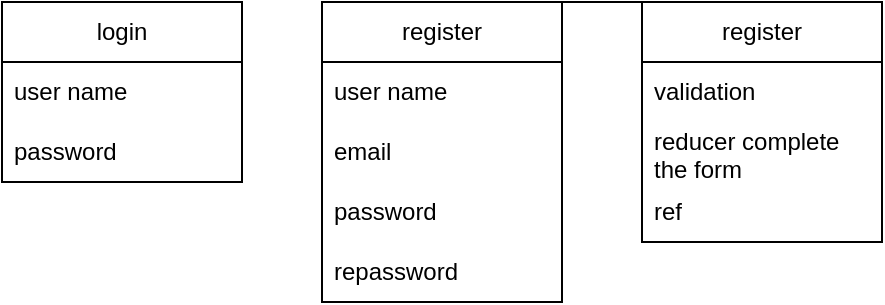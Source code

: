 <mxfile version="26.0.2">
  <diagram name="Page-1" id="oZQCFzrHhYfmu8kv2q6i">
    <mxGraphModel dx="957" dy="422" grid="1" gridSize="10" guides="1" tooltips="1" connect="1" arrows="1" fold="1" page="1" pageScale="1" pageWidth="1169" pageHeight="827" math="0" shadow="0">
      <root>
        <mxCell id="0" />
        <mxCell id="1" parent="0" />
        <mxCell id="lyocrvzYuxu1ymhSds1D-1" value="login" style="swimlane;fontStyle=0;childLayout=stackLayout;horizontal=1;startSize=30;horizontalStack=0;resizeParent=1;resizeParentMax=0;resizeLast=0;collapsible=1;marginBottom=0;whiteSpace=wrap;html=1;" parent="1" vertex="1">
          <mxGeometry width="120" height="90" as="geometry" />
        </mxCell>
        <mxCell id="lyocrvzYuxu1ymhSds1D-2" value="user name" style="text;strokeColor=none;fillColor=none;align=left;verticalAlign=middle;spacingLeft=4;spacingRight=4;overflow=hidden;points=[[0,0.5],[1,0.5]];portConstraint=eastwest;rotatable=0;whiteSpace=wrap;html=1;" parent="lyocrvzYuxu1ymhSds1D-1" vertex="1">
          <mxGeometry y="30" width="120" height="30" as="geometry" />
        </mxCell>
        <mxCell id="lyocrvzYuxu1ymhSds1D-3" value="password" style="text;strokeColor=none;fillColor=none;align=left;verticalAlign=middle;spacingLeft=4;spacingRight=4;overflow=hidden;points=[[0,0.5],[1,0.5]];portConstraint=eastwest;rotatable=0;whiteSpace=wrap;html=1;" parent="lyocrvzYuxu1ymhSds1D-1" vertex="1">
          <mxGeometry y="60" width="120" height="30" as="geometry" />
        </mxCell>
        <mxCell id="lyocrvzYuxu1ymhSds1D-5" value="register" style="swimlane;fontStyle=0;childLayout=stackLayout;horizontal=1;startSize=30;horizontalStack=0;resizeParent=1;resizeParentMax=0;resizeLast=0;collapsible=1;marginBottom=0;whiteSpace=wrap;html=1;" parent="1" vertex="1">
          <mxGeometry x="160" width="120" height="150" as="geometry" />
        </mxCell>
        <mxCell id="lyocrvzYuxu1ymhSds1D-6" value="user name&amp;nbsp;" style="text;strokeColor=none;fillColor=none;align=left;verticalAlign=middle;spacingLeft=4;spacingRight=4;overflow=hidden;points=[[0,0.5],[1,0.5]];portConstraint=eastwest;rotatable=0;whiteSpace=wrap;html=1;" parent="lyocrvzYuxu1ymhSds1D-5" vertex="1">
          <mxGeometry y="30" width="120" height="30" as="geometry" />
        </mxCell>
        <mxCell id="lyocrvzYuxu1ymhSds1D-7" value="email&amp;nbsp;" style="text;strokeColor=none;fillColor=none;align=left;verticalAlign=middle;spacingLeft=4;spacingRight=4;overflow=hidden;points=[[0,0.5],[1,0.5]];portConstraint=eastwest;rotatable=0;whiteSpace=wrap;html=1;" parent="lyocrvzYuxu1ymhSds1D-5" vertex="1">
          <mxGeometry y="60" width="120" height="30" as="geometry" />
        </mxCell>
        <mxCell id="lyocrvzYuxu1ymhSds1D-8" value="password&amp;nbsp;" style="text;strokeColor=none;fillColor=none;align=left;verticalAlign=middle;spacingLeft=4;spacingRight=4;overflow=hidden;points=[[0,0.5],[1,0.5]];portConstraint=eastwest;rotatable=0;whiteSpace=wrap;html=1;" parent="lyocrvzYuxu1ymhSds1D-5" vertex="1">
          <mxGeometry y="90" width="120" height="30" as="geometry" />
        </mxCell>
        <mxCell id="lyocrvzYuxu1ymhSds1D-9" value="repassword" style="text;strokeColor=none;fillColor=none;align=left;verticalAlign=middle;spacingLeft=4;spacingRight=4;overflow=hidden;points=[[0,0.5],[1,0.5]];portConstraint=eastwest;rotatable=0;whiteSpace=wrap;html=1;" parent="lyocrvzYuxu1ymhSds1D-5" vertex="1">
          <mxGeometry y="120" width="120" height="30" as="geometry" />
        </mxCell>
        <mxCell id="q5KaInNW-g-EtIQbu2U3-1" value="register" style="swimlane;fontStyle=0;childLayout=stackLayout;horizontal=1;startSize=30;horizontalStack=0;resizeParent=1;resizeParentMax=0;resizeLast=0;collapsible=1;marginBottom=0;whiteSpace=wrap;html=1;" parent="1" vertex="1">
          <mxGeometry x="320" width="120" height="120" as="geometry" />
        </mxCell>
        <mxCell id="q5KaInNW-g-EtIQbu2U3-2" value="validation" style="text;strokeColor=none;fillColor=none;align=left;verticalAlign=middle;spacingLeft=4;spacingRight=4;overflow=hidden;points=[[0,0.5],[1,0.5]];portConstraint=eastwest;rotatable=0;whiteSpace=wrap;html=1;" parent="q5KaInNW-g-EtIQbu2U3-1" vertex="1">
          <mxGeometry y="30" width="120" height="30" as="geometry" />
        </mxCell>
        <mxCell id="q5KaInNW-g-EtIQbu2U3-3" value="reducer complete the form" style="text;strokeColor=none;fillColor=none;align=left;verticalAlign=middle;spacingLeft=4;spacingRight=4;overflow=hidden;points=[[0,0.5],[1,0.5]];portConstraint=eastwest;rotatable=0;whiteSpace=wrap;html=1;" parent="q5KaInNW-g-EtIQbu2U3-1" vertex="1">
          <mxGeometry y="60" width="120" height="30" as="geometry" />
        </mxCell>
        <mxCell id="q5KaInNW-g-EtIQbu2U3-4" value="ref&amp;nbsp;" style="text;strokeColor=none;fillColor=none;align=left;verticalAlign=middle;spacingLeft=4;spacingRight=4;overflow=hidden;points=[[0,0.5],[1,0.5]];portConstraint=eastwest;rotatable=0;whiteSpace=wrap;html=1;" parent="q5KaInNW-g-EtIQbu2U3-1" vertex="1">
          <mxGeometry y="90" width="120" height="30" as="geometry" />
        </mxCell>
        <mxCell id="q5KaInNW-g-EtIQbu2U3-6" value="" style="endArrow=none;html=1;rounded=0;exitX=1;exitY=0;exitDx=0;exitDy=0;entryX=0;entryY=0;entryDx=0;entryDy=0;" parent="1" source="lyocrvzYuxu1ymhSds1D-5" target="q5KaInNW-g-EtIQbu2U3-1" edge="1">
          <mxGeometry width="50" height="50" relative="1" as="geometry">
            <mxPoint x="530" y="30" as="sourcePoint" />
            <mxPoint x="580" y="-20" as="targetPoint" />
          </mxGeometry>
        </mxCell>
      </root>
    </mxGraphModel>
  </diagram>
</mxfile>
